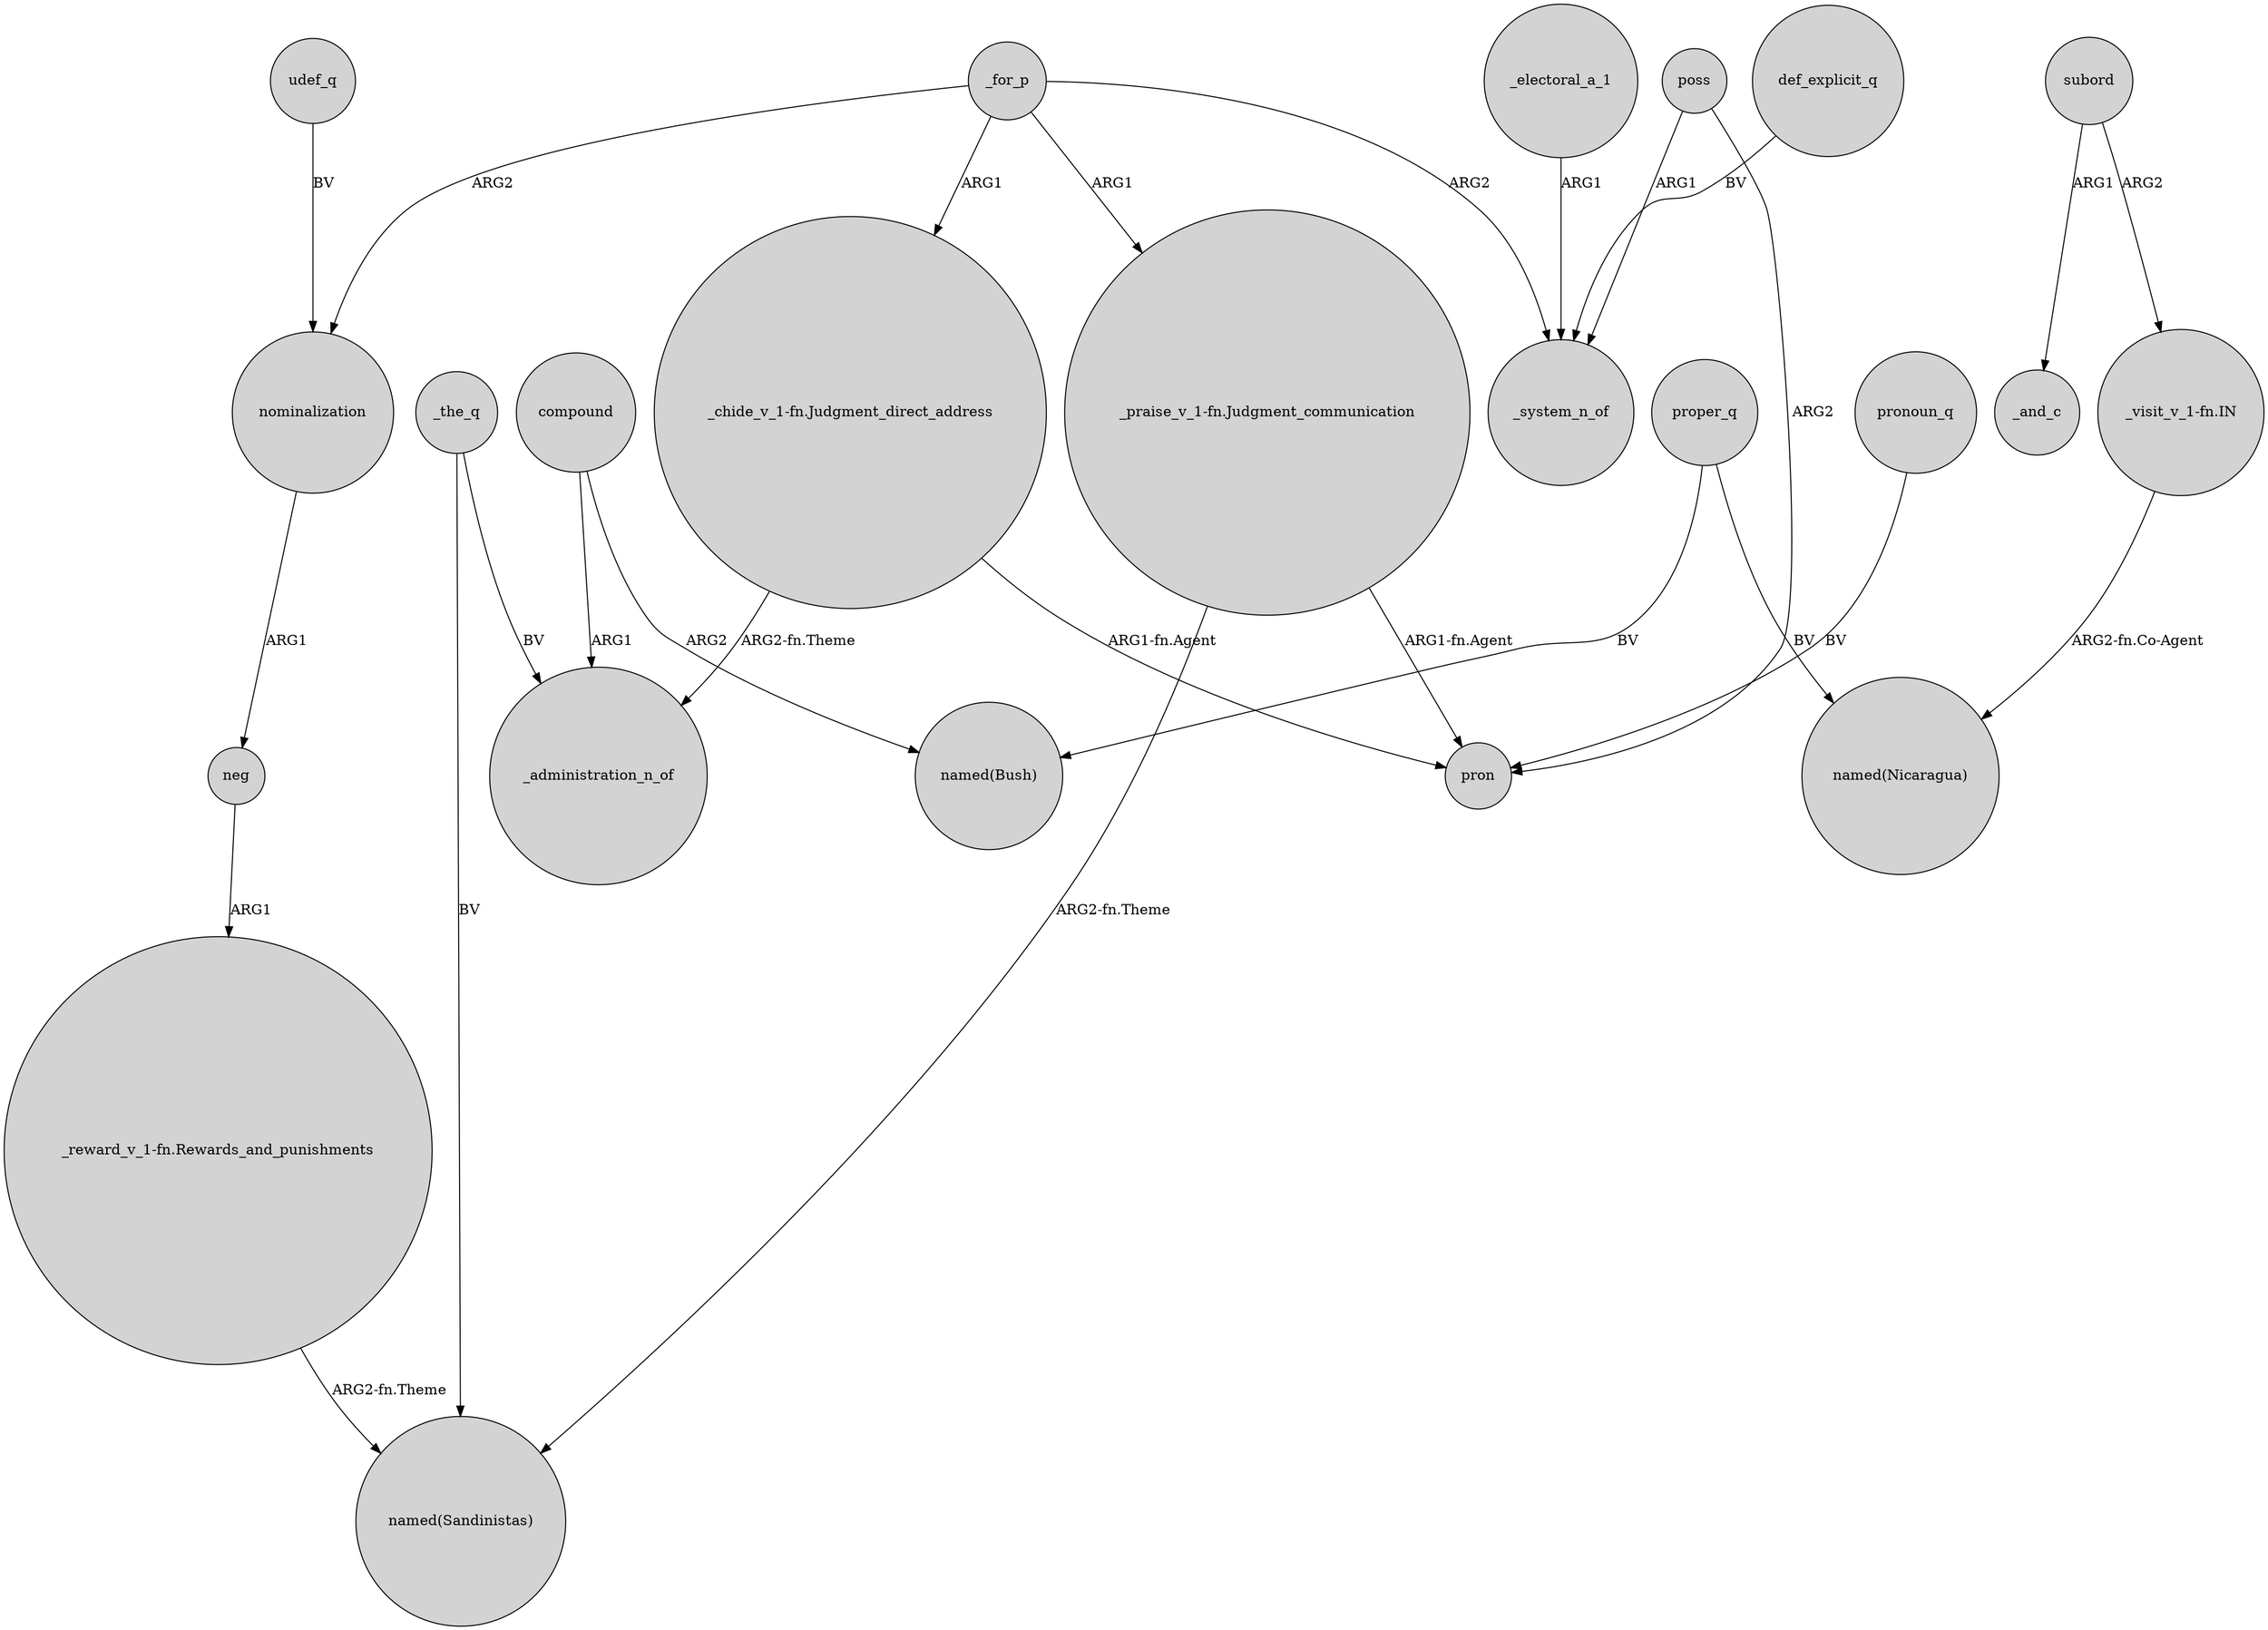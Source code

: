 digraph {
	node [shape=circle style=filled]
	"_chide_v_1-fn.Judgment_direct_address" -> _administration_n_of [label="ARG2-fn.Theme"]
	"_praise_v_1-fn.Judgment_communication" -> "named(Sandinistas)" [label="ARG2-fn.Theme"]
	poss -> pron [label=ARG2]
	"_visit_v_1-fn.IN" -> "named(Nicaragua)" [label="ARG2-fn.Co-Agent"]
	_for_p -> "_chide_v_1-fn.Judgment_direct_address" [label=ARG1]
	_the_q -> "named(Sandinistas)" [label=BV]
	compound -> "named(Bush)" [label=ARG2]
	"_chide_v_1-fn.Judgment_direct_address" -> pron [label="ARG1-fn.Agent"]
	_electoral_a_1 -> _system_n_of [label=ARG1]
	compound -> _administration_n_of [label=ARG1]
	_for_p -> nominalization [label=ARG2]
	poss -> _system_n_of [label=ARG1]
	def_explicit_q -> _system_n_of [label=BV]
	_for_p -> _system_n_of [label=ARG2]
	subord -> _and_c [label=ARG1]
	pronoun_q -> pron [label=BV]
	"_reward_v_1-fn.Rewards_and_punishments" -> "named(Sandinistas)" [label="ARG2-fn.Theme"]
	proper_q -> "named(Bush)" [label=BV]
	udef_q -> nominalization [label=BV]
	nominalization -> neg [label=ARG1]
	proper_q -> "named(Nicaragua)" [label=BV]
	neg -> "_reward_v_1-fn.Rewards_and_punishments" [label=ARG1]
	_for_p -> "_praise_v_1-fn.Judgment_communication" [label=ARG1]
	_the_q -> _administration_n_of [label=BV]
	"_praise_v_1-fn.Judgment_communication" -> pron [label="ARG1-fn.Agent"]
	subord -> "_visit_v_1-fn.IN" [label=ARG2]
}
